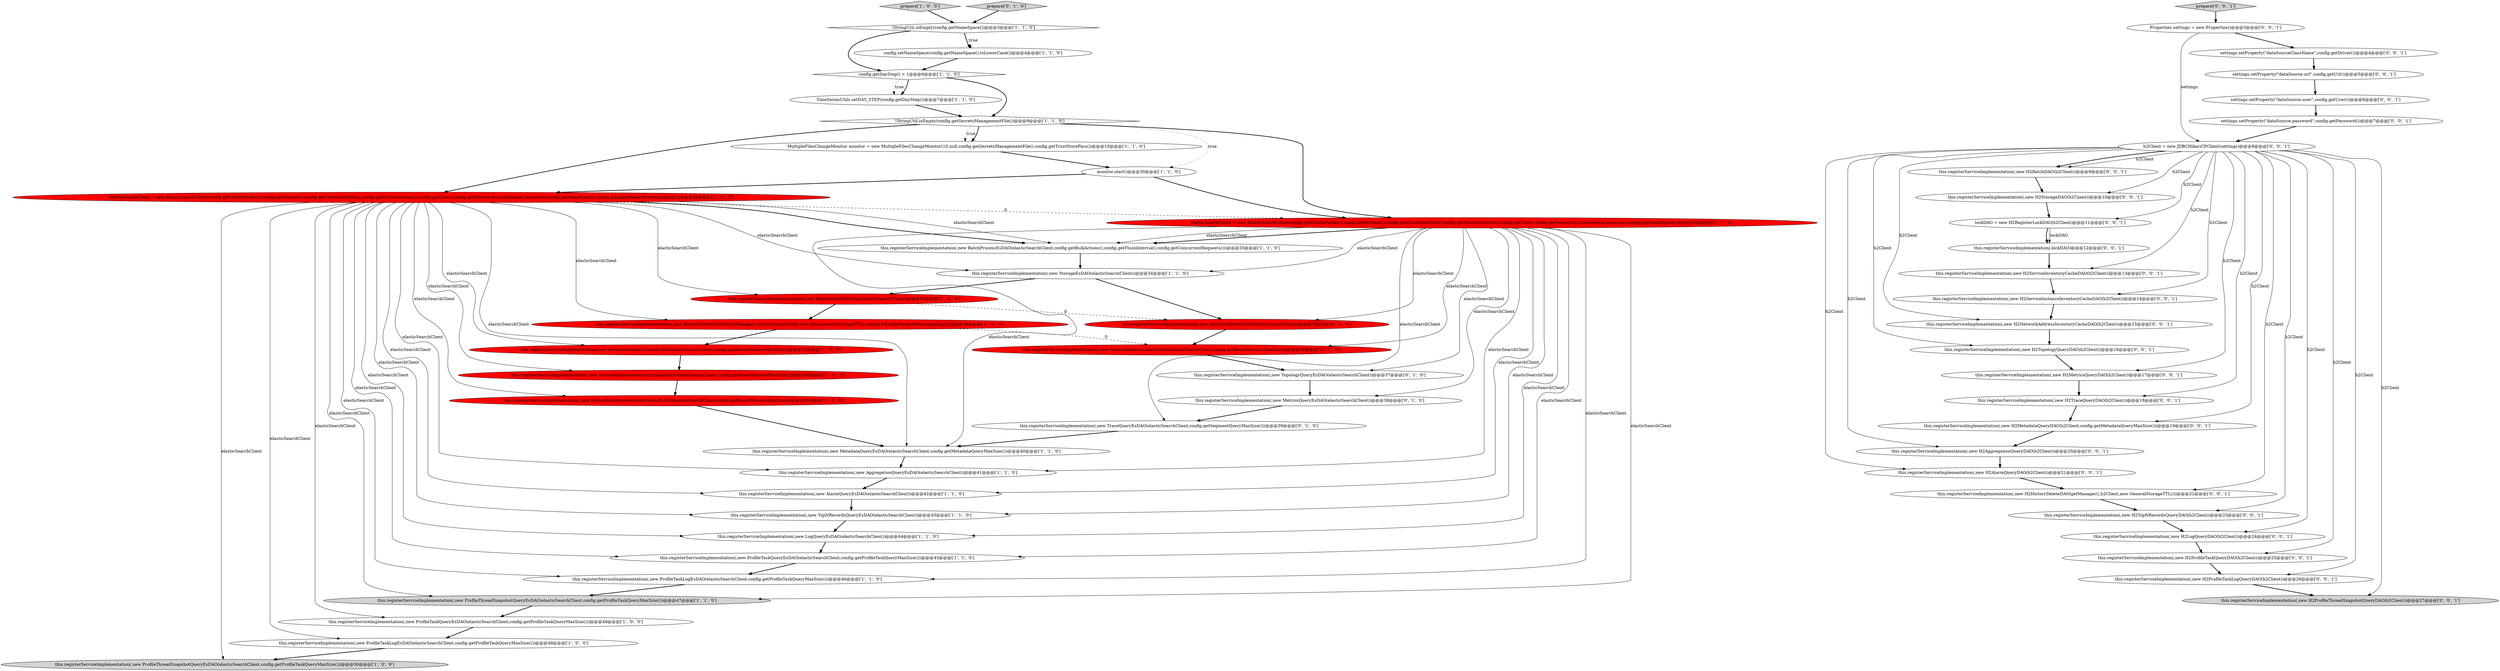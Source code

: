 digraph {
24 [style = filled, label = "elasticSearchClient = new ElasticSearchClient(config.getClusterNodes(),config.getProtocol(),config.getTrustStorePath(),config.getTrustStorePass(),config.getUser(),config.getPassword(),indexNameConverters(config.getNameSpace(),config.isEnablePackedDownsampling()))@@@32@@@['1', '0', '0']", fillcolor = red, shape = ellipse image = "AAA1AAABBB1BBB"];
37 [style = filled, label = "this.registerServiceImplementation(,new H2AggregationQueryDAO(h2Client))@@@20@@@['0', '0', '1']", fillcolor = white, shape = ellipse image = "AAA0AAABBB3BBB"];
30 [style = filled, label = "this.registerServiceImplementation(,new MetricsQueryEsDAO(elasticSearchClient))@@@38@@@['0', '1', '0']", fillcolor = white, shape = ellipse image = "AAA0AAABBB2BBB"];
20 [style = filled, label = "prepare['1', '0', '0']", fillcolor = lightgray, shape = diamond image = "AAA0AAABBB1BBB"];
38 [style = filled, label = "this.registerServiceImplementation(,new H2ProfileTaskQueryDAO(h2Client))@@@25@@@['0', '0', '1']", fillcolor = white, shape = ellipse image = "AAA0AAABBB3BBB"];
47 [style = filled, label = "this.registerServiceImplementation(,new H2ProfileTaskLogQueryDAO(h2Client))@@@26@@@['0', '0', '1']", fillcolor = white, shape = ellipse image = "AAA0AAABBB3BBB"];
27 [style = filled, label = "elasticSearchClient = new ElasticSearchClient(config.getClusterNodes(),config.getProtocol(),config.getTrustStorePath(),config.getTrustStorePass(),config.getUser(),config.getPassword(),indexNameConverters(config.getNameSpace()))@@@32@@@['0', '1', '0']", fillcolor = red, shape = ellipse image = "AAA1AAABBB2BBB"];
50 [style = filled, label = "settings.setProperty(\"dataSource.url\",config.getUrl())@@@5@@@['0', '0', '1']", fillcolor = white, shape = ellipse image = "AAA0AAABBB3BBB"];
43 [style = filled, label = "prepare['0', '0', '1']", fillcolor = lightgray, shape = diamond image = "AAA0AAABBB3BBB"];
19 [style = filled, label = "this.registerServiceImplementation(,new ProfileTaskQueryEsDAO(elasticSearchClient,config.getProfileTaskQueryMaxSize()))@@@48@@@['1', '0', '0']", fillcolor = white, shape = ellipse image = "AAA0AAABBB1BBB"];
18 [style = filled, label = "this.registerServiceImplementation(,new MetadataQueryEsDAO(elasticSearchClient,config.getMetadataQueryMaxSize()))@@@40@@@['1', '1', '0']", fillcolor = white, shape = ellipse image = "AAA0AAABBB1BBB"];
32 [style = filled, label = "this.registerServiceImplementation(,new TraceQueryEsDAO(elasticSearchClient,config.getSegmentQueryMaxSize()))@@@39@@@['0', '1', '0']", fillcolor = white, shape = ellipse image = "AAA0AAABBB2BBB"];
28 [style = filled, label = "this.registerServiceImplementation(,new HistoryDeleteEsDAO(elasticSearchClient))@@@35@@@['0', '1', '0']", fillcolor = red, shape = ellipse image = "AAA1AAABBB2BBB"];
10 [style = filled, label = "this.registerServiceImplementation(,new AlarmQueryEsDAO(elasticSearchClient))@@@42@@@['1', '1', '0']", fillcolor = white, shape = ellipse image = "AAA0AAABBB1BBB"];
29 [style = filled, label = "this.registerServiceImplementation(,new NetworkAddressAliasEsDAO(elasticSearchClient,config.getResultWindowMaxSize()))@@@36@@@['0', '1', '0']", fillcolor = red, shape = ellipse image = "AAA1AAABBB2BBB"];
22 [style = filled, label = "this.registerServiceImplementation(,new ProfileTaskQueryEsDAO(elasticSearchClient,config.getProfileTaskQueryMaxSize()))@@@45@@@['1', '1', '0']", fillcolor = white, shape = ellipse image = "AAA0AAABBB1BBB"];
53 [style = filled, label = "this.registerServiceImplementation(,new H2TopNRecordsQueryDAO(h2Client))@@@23@@@['0', '0', '1']", fillcolor = white, shape = ellipse image = "AAA0AAABBB3BBB"];
41 [style = filled, label = "this.registerServiceImplementation(,new H2AlarmQueryDAO(h2Client))@@@21@@@['0', '0', '1']", fillcolor = white, shape = ellipse image = "AAA0AAABBB3BBB"];
7 [style = filled, label = "this.registerServiceImplementation(,new ProfileThreadSnapshotQueryEsDAO(elasticSearchClient,config.getProfileTaskQueryMaxSize()))@@@50@@@['1', '0', '0']", fillcolor = lightgray, shape = ellipse image = "AAA0AAABBB1BBB"];
51 [style = filled, label = "this.registerServiceImplementation(,new H2ServiceInstanceInventoryCacheDAO(h2Client))@@@14@@@['0', '0', '1']", fillcolor = white, shape = ellipse image = "AAA0AAABBB3BBB"];
13 [style = filled, label = "this.registerServiceImplementation(,new ProfileTaskLogEsDAO(elasticSearchClient,config.getProfileTaskQueryMaxSize()))@@@46@@@['1', '1', '0']", fillcolor = white, shape = ellipse image = "AAA0AAABBB1BBB"];
15 [style = filled, label = "this.registerServiceImplementation(,new BatchProcessEsDAO(elasticSearchClient,config.getBulkActions(),config.getFlushInterval(),config.getConcurrentRequests()))@@@33@@@['1', '1', '0']", fillcolor = white, shape = ellipse image = "AAA0AAABBB1BBB"];
6 [style = filled, label = "!StringUtil.isEmpty(config.getNameSpace())@@@3@@@['1', '1', '0']", fillcolor = white, shape = diamond image = "AAA0AAABBB1BBB"];
23 [style = filled, label = "monitor.start()@@@30@@@['1', '1', '0']", fillcolor = white, shape = ellipse image = "AAA0AAABBB1BBB"];
36 [style = filled, label = "lockDAO = new H2RegisterLockDAO(h2Client)@@@11@@@['0', '0', '1']", fillcolor = white, shape = ellipse image = "AAA0AAABBB3BBB"];
3 [style = filled, label = "this.registerServiceImplementation(,new NetworkAddressInventoryCacheEsDAO(elasticSearchClient,config.getResultWindowMaxSize()))@@@39@@@['1', '0', '0']", fillcolor = red, shape = ellipse image = "AAA1AAABBB1BBB"];
31 [style = filled, label = "prepare['0', '1', '0']", fillcolor = lightgray, shape = diamond image = "AAA0AAABBB2BBB"];
14 [style = filled, label = "this.registerServiceImplementation(,new TopNRecordsQueryEsDAO(elasticSearchClient))@@@43@@@['1', '1', '0']", fillcolor = white, shape = ellipse image = "AAA0AAABBB1BBB"];
40 [style = filled, label = "this.registerServiceImplementation(,new H2ServiceInventoryCacheDAO(h2Client))@@@13@@@['0', '0', '1']", fillcolor = white, shape = ellipse image = "AAA0AAABBB3BBB"];
25 [style = filled, label = "this.registerServiceImplementation(,new RegisterLockDAOImpl(elasticSearchClient))@@@35@@@['1', '0', '0']", fillcolor = red, shape = ellipse image = "AAA1AAABBB1BBB"];
33 [style = filled, label = "this.registerServiceImplementation(,new TopologyQueryEsDAO(elasticSearchClient))@@@37@@@['0', '1', '0']", fillcolor = white, shape = ellipse image = "AAA0AAABBB2BBB"];
44 [style = filled, label = "h2Client = new JDBCHikariCPClient(settings)@@@8@@@['0', '0', '1']", fillcolor = white, shape = ellipse image = "AAA0AAABBB3BBB"];
58 [style = filled, label = "Properties settings = new Properties()@@@3@@@['0', '0', '1']", fillcolor = white, shape = ellipse image = "AAA0AAABBB3BBB"];
2 [style = filled, label = "this.registerServiceImplementation(,new ServiceInstanceInventoryCacheDAO(elasticSearchClient,config.getResultWindowMaxSize()))@@@38@@@['1', '0', '0']", fillcolor = red, shape = ellipse image = "AAA1AAABBB1BBB"];
35 [style = filled, label = "settings.setProperty(\"dataSourceClassName\",config.getDriver())@@@4@@@['0', '0', '1']", fillcolor = white, shape = ellipse image = "AAA0AAABBB3BBB"];
54 [style = filled, label = "this.registerServiceImplementation(,new H2LogQueryDAO(h2Client))@@@24@@@['0', '0', '1']", fillcolor = white, shape = ellipse image = "AAA0AAABBB3BBB"];
4 [style = filled, label = "this.registerServiceImplementation(,new ProfileTaskLogEsDAO(elasticSearchClient,config.getProfileTaskQueryMaxSize()))@@@49@@@['1', '0', '0']", fillcolor = white, shape = ellipse image = "AAA0AAABBB1BBB"];
21 [style = filled, label = "TimeSeriesUtils.setDAY_STEP(config.getDayStep())@@@7@@@['1', '1', '0']", fillcolor = white, shape = ellipse image = "AAA0AAABBB1BBB"];
55 [style = filled, label = "this.registerServiceImplementation(,new H2TopologyQueryDAO(h2Client))@@@16@@@['0', '0', '1']", fillcolor = white, shape = ellipse image = "AAA0AAABBB3BBB"];
59 [style = filled, label = "this.registerServiceImplementation(,new H2MetadataQueryDAO(h2Client,config.getMetadataQueryMaxSize()))@@@19@@@['0', '0', '1']", fillcolor = white, shape = ellipse image = "AAA0AAABBB3BBB"];
0 [style = filled, label = "config.setNameSpace(config.getNameSpace().toLowerCase())@@@4@@@['1', '1', '0']", fillcolor = white, shape = ellipse image = "AAA0AAABBB1BBB"];
26 [style = filled, label = "this.registerServiceImplementation(,new LogQueryEsDAO(elasticSearchClient))@@@44@@@['1', '1', '0']", fillcolor = white, shape = ellipse image = "AAA0AAABBB1BBB"];
9 [style = filled, label = "config.getDayStep() > 1@@@6@@@['1', '1', '0']", fillcolor = white, shape = diamond image = "AAA0AAABBB1BBB"];
5 [style = filled, label = "this.registerServiceImplementation(,new ServiceInventoryCacheEsDAO(elasticSearchClient,config.getResultWindowMaxSize()))@@@37@@@['1', '0', '0']", fillcolor = red, shape = ellipse image = "AAA1AAABBB1BBB"];
45 [style = filled, label = "this.registerServiceImplementation(,new H2BatchDAO(h2Client))@@@9@@@['0', '0', '1']", fillcolor = white, shape = ellipse image = "AAA0AAABBB3BBB"];
39 [style = filled, label = "this.registerServiceImplementation(,new H2ProfileThreadSnapshotQueryDAO(h2Client))@@@27@@@['0', '0', '1']", fillcolor = lightgray, shape = ellipse image = "AAA0AAABBB3BBB"];
16 [style = filled, label = "!StringUtil.isEmpty(config.getSecretsManagementFile())@@@9@@@['1', '1', '0']", fillcolor = white, shape = diamond image = "AAA0AAABBB1BBB"];
12 [style = filled, label = "this.registerServiceImplementation(,new ProfileThreadSnapshotQueryEsDAO(elasticSearchClient,config.getProfileTaskQueryMaxSize()))@@@47@@@['1', '1', '0']", fillcolor = lightgray, shape = ellipse image = "AAA0AAABBB1BBB"];
42 [style = filled, label = "settings.setProperty(\"dataSource.user\",config.getUser())@@@6@@@['0', '0', '1']", fillcolor = white, shape = ellipse image = "AAA0AAABBB3BBB"];
52 [style = filled, label = "this.registerServiceImplementation(,new H2HistoryDeleteDAO(getManager(),h2Client,new GeneralStorageTTL()))@@@22@@@['0', '0', '1']", fillcolor = white, shape = ellipse image = "AAA0AAABBB3BBB"];
49 [style = filled, label = "this.registerServiceImplementation(,new H2StorageDAO(h2Client))@@@10@@@['0', '0', '1']", fillcolor = white, shape = ellipse image = "AAA0AAABBB3BBB"];
17 [style = filled, label = "this.registerServiceImplementation(,new HistoryDeleteEsDAO(getManager(),elasticSearchClient,new ElasticsearchStorageTTL(),config.isEnablePackedDownsampling()))@@@36@@@['1', '0', '0']", fillcolor = red, shape = ellipse image = "AAA1AAABBB1BBB"];
11 [style = filled, label = "MultipleFilesChangeMonitor monitor = new MultipleFilesChangeMonitor(10,null,config.getSecretsManagementFile(),config.getTrustStorePass())@@@10@@@['1', '1', '0']", fillcolor = white, shape = ellipse image = "AAA0AAABBB1BBB"];
57 [style = filled, label = "this.registerServiceImplementation(,new H2NetworkAddressInventoryCacheDAO(h2Client))@@@15@@@['0', '0', '1']", fillcolor = white, shape = ellipse image = "AAA0AAABBB3BBB"];
56 [style = filled, label = "settings.setProperty(\"dataSource.password\",config.getPassword())@@@7@@@['0', '0', '1']", fillcolor = white, shape = ellipse image = "AAA0AAABBB3BBB"];
8 [style = filled, label = "this.registerServiceImplementation(,new StorageEsDAO(elasticSearchClient))@@@34@@@['1', '1', '0']", fillcolor = white, shape = ellipse image = "AAA0AAABBB1BBB"];
1 [style = filled, label = "this.registerServiceImplementation(,new AggregationQueryEsDAO(elasticSearchClient))@@@41@@@['1', '1', '0']", fillcolor = white, shape = ellipse image = "AAA0AAABBB1BBB"];
34 [style = filled, label = "this.registerServiceImplementation(,lockDAO)@@@12@@@['0', '0', '1']", fillcolor = white, shape = ellipse image = "AAA0AAABBB3BBB"];
46 [style = filled, label = "this.registerServiceImplementation(,new H2TraceQueryDAO(h2Client))@@@18@@@['0', '0', '1']", fillcolor = white, shape = ellipse image = "AAA0AAABBB3BBB"];
48 [style = filled, label = "this.registerServiceImplementation(,new H2MetricsQueryDAO(h2Client))@@@17@@@['0', '0', '1']", fillcolor = white, shape = ellipse image = "AAA0AAABBB3BBB"];
44->39 [style = solid, label="h2Client"];
24->27 [style = dashed, label="0"];
24->1 [style = solid, label="elasticSearchClient"];
53->54 [style = bold, label=""];
27->30 [style = solid, label="elasticSearchClient"];
9->16 [style = bold, label=""];
27->15 [style = bold, label=""];
26->22 [style = bold, label=""];
3->18 [style = bold, label=""];
55->48 [style = bold, label=""];
31->6 [style = bold, label=""];
35->50 [style = bold, label=""];
27->8 [style = solid, label="elasticSearchClient"];
44->40 [style = solid, label="h2Client"];
24->14 [style = solid, label="elasticSearchClient"];
44->47 [style = solid, label="h2Client"];
9->21 [style = bold, label=""];
21->16 [style = bold, label=""];
27->15 [style = solid, label="elasticSearchClient"];
6->0 [style = dotted, label="true"];
32->18 [style = bold, label=""];
54->38 [style = bold, label=""];
44->36 [style = solid, label="h2Client"];
43->58 [style = bold, label=""];
24->7 [style = solid, label="elasticSearchClient"];
22->13 [style = bold, label=""];
46->59 [style = bold, label=""];
49->36 [style = bold, label=""];
27->28 [style = solid, label="elasticSearchClient"];
27->10 [style = solid, label="elasticSearchClient"];
8->28 [style = bold, label=""];
17->5 [style = bold, label=""];
44->46 [style = solid, label="h2Client"];
10->14 [style = bold, label=""];
44->45 [style = solid, label="h2Client"];
24->18 [style = solid, label="elasticSearchClient"];
44->57 [style = solid, label="h2Client"];
40->51 [style = bold, label=""];
57->55 [style = bold, label=""];
44->49 [style = solid, label="h2Client"];
58->35 [style = bold, label=""];
47->39 [style = bold, label=""];
9->21 [style = dotted, label="true"];
44->59 [style = solid, label="h2Client"];
24->15 [style = solid, label="elasticSearchClient"];
13->12 [style = bold, label=""];
18->1 [style = bold, label=""];
27->13 [style = solid, label="elasticSearchClient"];
42->56 [style = bold, label=""];
24->17 [style = solid, label="elasticSearchClient"];
33->30 [style = bold, label=""];
38->47 [style = bold, label=""];
44->53 [style = solid, label="h2Client"];
24->8 [style = solid, label="elasticSearchClient"];
44->52 [style = solid, label="h2Client"];
16->11 [style = dotted, label="true"];
44->45 [style = bold, label=""];
44->54 [style = solid, label="h2Client"];
27->22 [style = solid, label="elasticSearchClient"];
28->29 [style = bold, label=""];
16->27 [style = bold, label=""];
34->40 [style = bold, label=""];
58->44 [style = solid, label="settings"];
16->24 [style = bold, label=""];
2->3 [style = bold, label=""];
37->41 [style = bold, label=""];
24->22 [style = solid, label="elasticSearchClient"];
30->32 [style = bold, label=""];
44->41 [style = solid, label="h2Client"];
59->37 [style = bold, label=""];
24->4 [style = solid, label="elasticSearchClient"];
25->17 [style = bold, label=""];
4->7 [style = bold, label=""];
27->12 [style = solid, label="elasticSearchClient"];
48->46 [style = bold, label=""];
27->26 [style = solid, label="elasticSearchClient"];
44->37 [style = solid, label="h2Client"];
50->42 [style = bold, label=""];
44->48 [style = solid, label="h2Client"];
24->10 [style = solid, label="elasticSearchClient"];
44->51 [style = solid, label="h2Client"];
51->57 [style = bold, label=""];
15->8 [style = bold, label=""];
36->34 [style = bold, label=""];
24->15 [style = bold, label=""];
0->9 [style = bold, label=""];
16->11 [style = bold, label=""];
52->53 [style = bold, label=""];
23->27 [style = bold, label=""];
44->55 [style = solid, label="h2Client"];
27->14 [style = solid, label="elasticSearchClient"];
45->49 [style = bold, label=""];
6->0 [style = bold, label=""];
27->1 [style = solid, label="elasticSearchClient"];
20->6 [style = bold, label=""];
17->29 [style = dashed, label="0"];
24->26 [style = solid, label="elasticSearchClient"];
16->23 [style = dotted, label="true"];
44->38 [style = solid, label="h2Client"];
36->34 [style = solid, label="lockDAO"];
41->52 [style = bold, label=""];
27->18 [style = solid, label="elasticSearchClient"];
24->3 [style = solid, label="elasticSearchClient"];
14->26 [style = bold, label=""];
5->2 [style = bold, label=""];
23->24 [style = bold, label=""];
29->33 [style = bold, label=""];
27->33 [style = solid, label="elasticSearchClient"];
24->25 [style = solid, label="elasticSearchClient"];
24->5 [style = solid, label="elasticSearchClient"];
19->4 [style = bold, label=""];
25->28 [style = dashed, label="0"];
6->9 [style = bold, label=""];
24->19 [style = solid, label="elasticSearchClient"];
12->19 [style = bold, label=""];
27->32 [style = solid, label="elasticSearchClient"];
1->10 [style = bold, label=""];
11->23 [style = bold, label=""];
8->25 [style = bold, label=""];
56->44 [style = bold, label=""];
27->29 [style = solid, label="elasticSearchClient"];
24->2 [style = solid, label="elasticSearchClient"];
24->12 [style = solid, label="elasticSearchClient"];
24->13 [style = solid, label="elasticSearchClient"];
}
